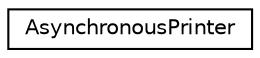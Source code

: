 digraph G
{
  edge [fontname="Helvetica",fontsize="10",labelfontname="Helvetica",labelfontsize="10"];
  node [fontname="Helvetica",fontsize="10",shape=record];
  rankdir="LR";
  Node1 [label="AsynchronousPrinter",height=0.2,width=0.4,color="black", fillcolor="white", style="filled",URL="$class_asynchronous_printer.html",tooltip="Provides an asynchronous equivilent of printf."];
}
